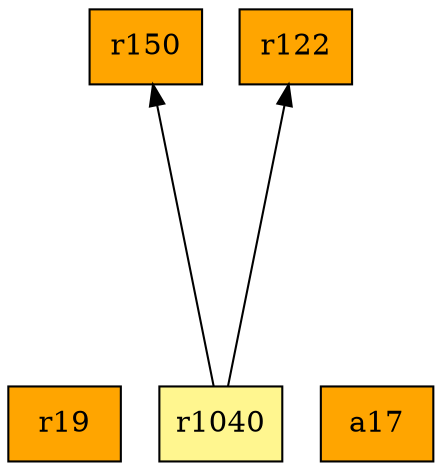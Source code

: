 digraph G {
rankdir=BT;ranksep="2.0";
"r19" [shape=record,fillcolor=orange,style=filled,label="{r19}"];
"r150" [shape=record,fillcolor=orange,style=filled,label="{r150}"];
"r122" [shape=record,fillcolor=orange,style=filled,label="{r122}"];
"r1040" [shape=record,fillcolor=khaki1,style=filled,label="{r1040}"];
"a17" [shape=record,fillcolor=orange,style=filled,label="{a17}"];
"r1040" -> "r122"
"r1040" -> "r150"
}